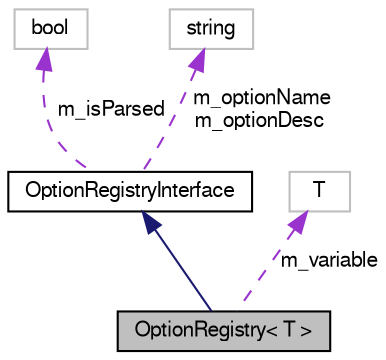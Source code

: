 digraph "OptionRegistry&lt; T &gt;"
{
  bgcolor="transparent";
  edge [fontname="FreeSans",fontsize="10",labelfontname="FreeSans",labelfontsize="10"];
  node [fontname="FreeSans",fontsize="10",shape=record];
  Node2 [label="OptionRegistry\< T \>",height=0.2,width=0.4,color="black", fillcolor="grey75", style="filled", fontcolor="black"];
  Node3 -> Node2 [dir="back",color="midnightblue",fontsize="10",style="solid",fontname="FreeSans"];
  Node3 [label="OptionRegistryInterface",height=0.2,width=0.4,color="black",URL="$classOptionRegistryInterface.html"];
  Node4 -> Node3 [dir="back",color="darkorchid3",fontsize="10",style="dashed",label=" m_isParsed" ,fontname="FreeSans"];
  Node4 [label="bool",height=0.2,width=0.4,color="grey75"];
  Node5 -> Node3 [dir="back",color="darkorchid3",fontsize="10",style="dashed",label=" m_optionName\nm_optionDesc" ,fontname="FreeSans"];
  Node5 [label="string",height=0.2,width=0.4,color="grey75"];
  Node6 -> Node2 [dir="back",color="darkorchid3",fontsize="10",style="dashed",label=" m_variable" ,fontname="FreeSans"];
  Node6 [label="T",height=0.2,width=0.4,color="grey75"];
}
